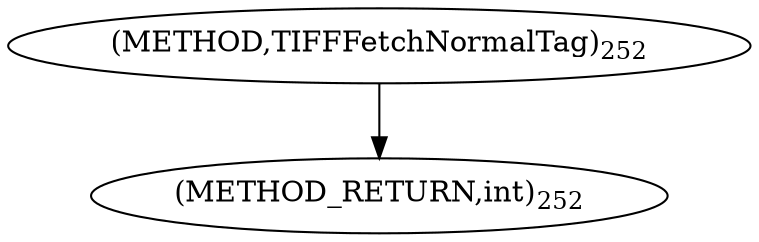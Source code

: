 digraph "TIFFFetchNormalTag" {  
"78254" [label = <(METHOD,TIFFFetchNormalTag)<SUB>252</SUB>> ]
"78258" [label = <(METHOD_RETURN,int)<SUB>252</SUB>> ]
  "78254" -> "78258" 
}
